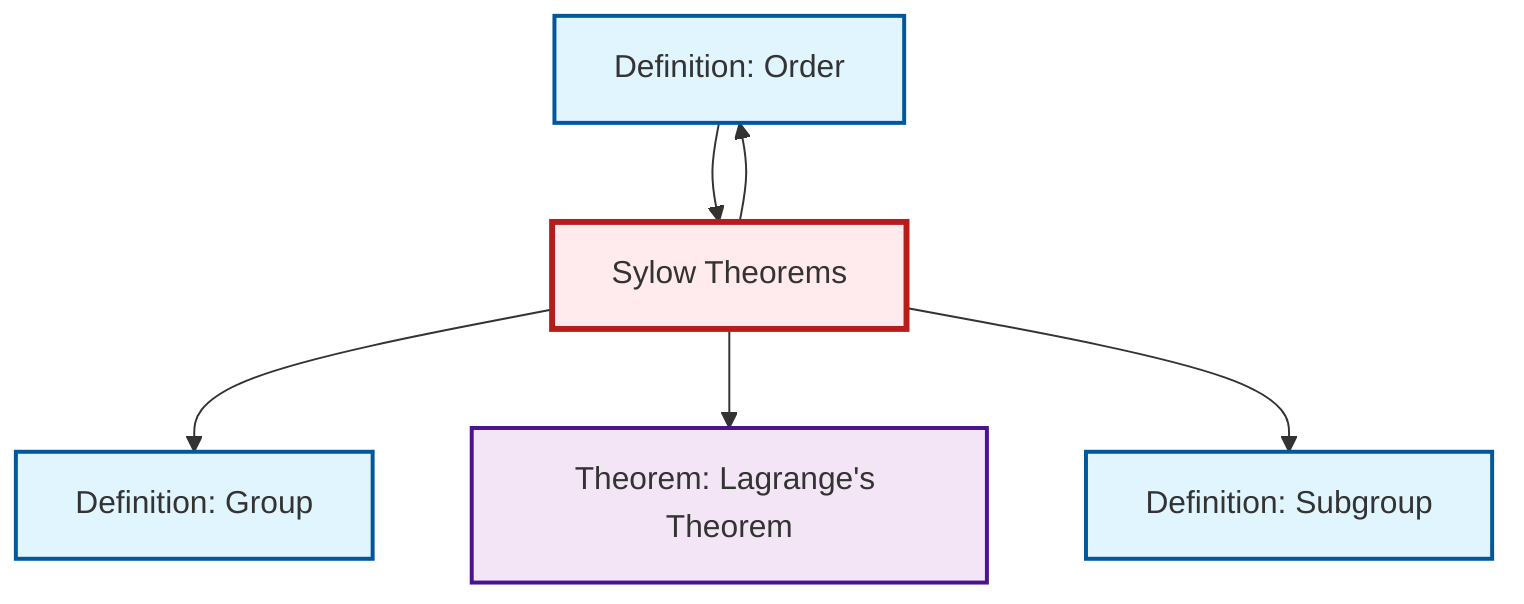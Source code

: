 graph TD
    classDef definition fill:#e1f5fe,stroke:#01579b,stroke-width:2px
    classDef theorem fill:#f3e5f5,stroke:#4a148c,stroke-width:2px
    classDef axiom fill:#fff3e0,stroke:#e65100,stroke-width:2px
    classDef example fill:#e8f5e9,stroke:#1b5e20,stroke-width:2px
    classDef current fill:#ffebee,stroke:#b71c1c,stroke-width:3px
    thm-lagrange["Theorem: Lagrange's Theorem"]:::theorem
    def-order["Definition: Order"]:::definition
    def-subgroup["Definition: Subgroup"]:::definition
    thm-sylow["Sylow Theorems"]:::theorem
    def-group["Definition: Group"]:::definition
    thm-sylow --> def-order
    thm-sylow --> def-group
    thm-sylow --> thm-lagrange
    thm-sylow --> def-subgroup
    def-order --> thm-sylow
    class thm-sylow current